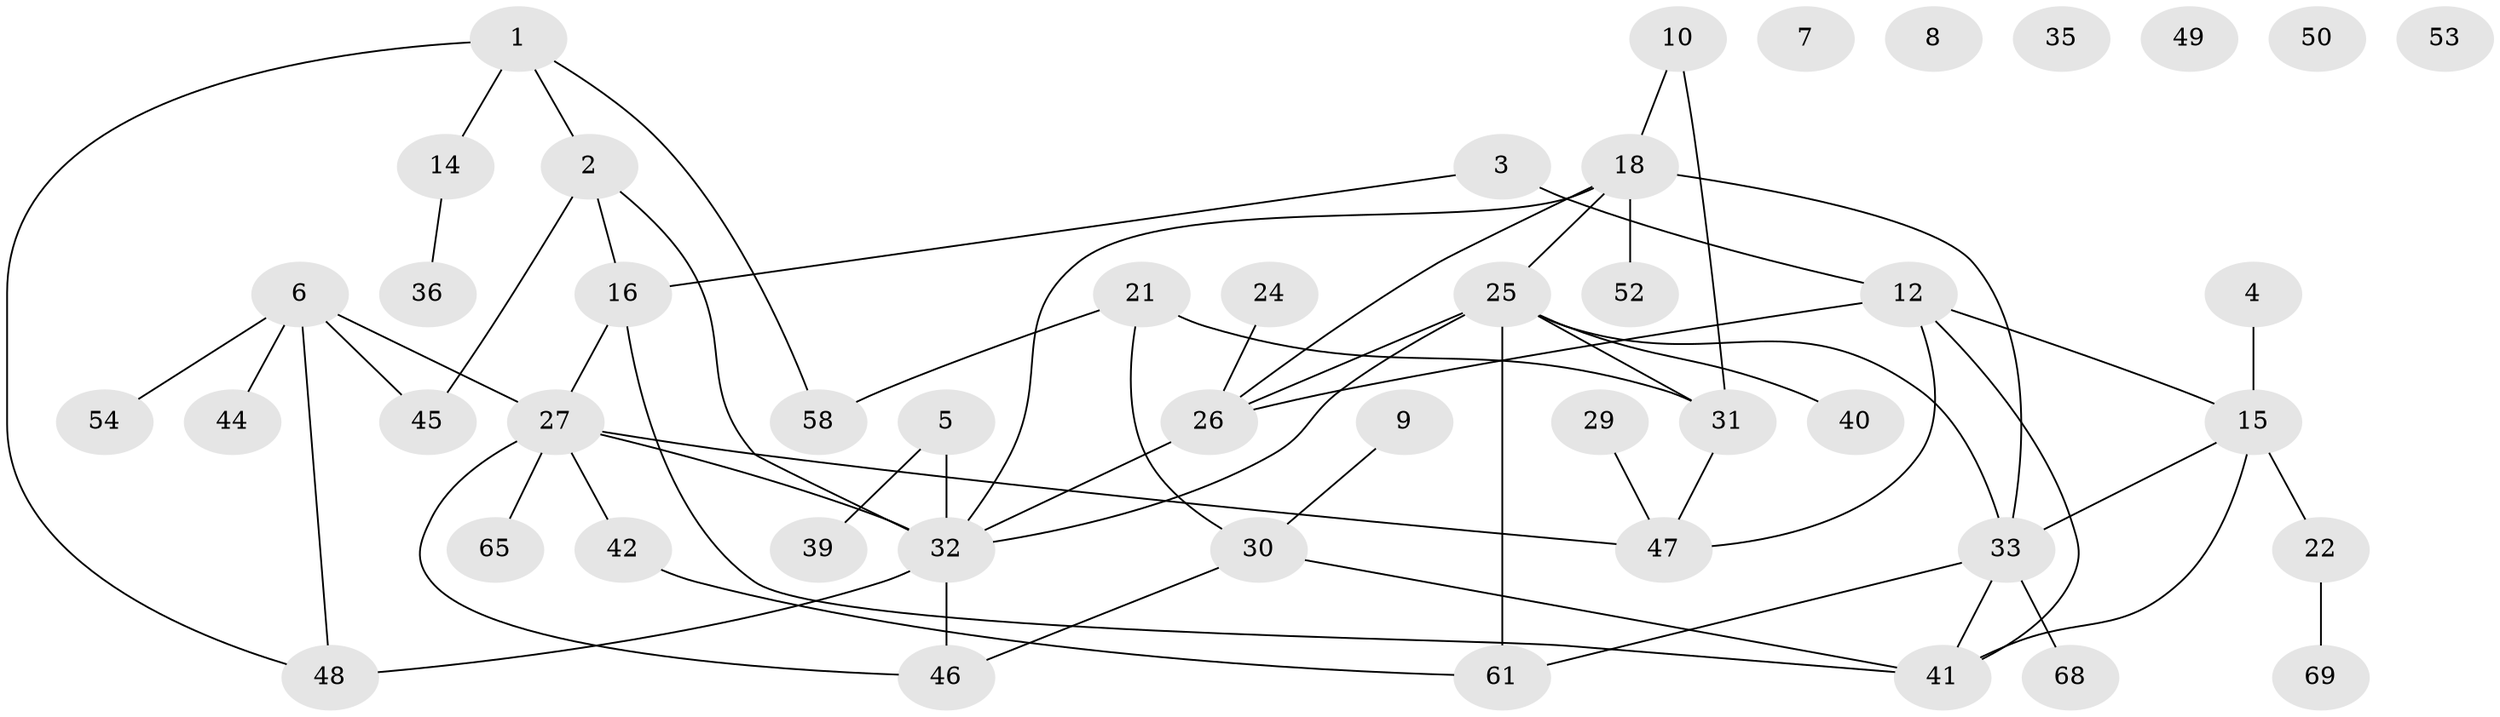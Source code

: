 // original degree distribution, {4: 0.14492753623188406, 3: 0.14492753623188406, 2: 0.2318840579710145, 5: 0.13043478260869565, 1: 0.2898550724637681, 0: 0.043478260869565216, 7: 0.014492753623188406}
// Generated by graph-tools (version 1.1) at 2025/41/03/06/25 10:41:25]
// undirected, 47 vertices, 62 edges
graph export_dot {
graph [start="1"]
  node [color=gray90,style=filled];
  1 [super="+13"];
  2 [super="+51"];
  3 [super="+20"];
  4 [super="+17"];
  5;
  6 [super="+19"];
  7 [super="+11"];
  8;
  9;
  10;
  12 [super="+37"];
  14;
  15;
  16 [super="+28"];
  18 [super="+34"];
  21 [super="+23"];
  22 [super="+67"];
  24;
  25 [super="+56"];
  26 [super="+62"];
  27 [super="+43"];
  29;
  30;
  31 [super="+38"];
  32 [super="+66"];
  33 [super="+60"];
  35;
  36;
  39;
  40;
  41 [super="+63"];
  42;
  44;
  45;
  46 [super="+57"];
  47 [super="+55"];
  48;
  49 [super="+59"];
  50 [super="+64"];
  52;
  53;
  54;
  58;
  61;
  65;
  68;
  69;
  1 -- 14;
  1 -- 48;
  1 -- 58;
  1 -- 2;
  2 -- 45;
  2 -- 32;
  2 -- 16;
  3 -- 12 [weight=2];
  3 -- 16;
  4 -- 15;
  5 -- 32;
  5 -- 39;
  6 -- 27;
  6 -- 45;
  6 -- 48;
  6 -- 54;
  6 -- 44;
  9 -- 30;
  10 -- 18;
  10 -- 31;
  12 -- 41;
  12 -- 15;
  12 -- 26;
  12 -- 47;
  14 -- 36;
  15 -- 33;
  15 -- 22;
  15 -- 41;
  16 -- 27;
  16 -- 41;
  18 -- 25;
  18 -- 32;
  18 -- 33;
  18 -- 26;
  18 -- 52;
  21 -- 31;
  21 -- 58;
  21 -- 30;
  22 -- 69;
  24 -- 26;
  25 -- 31;
  25 -- 61;
  25 -- 32;
  25 -- 33;
  25 -- 40;
  25 -- 26;
  26 -- 32;
  27 -- 42;
  27 -- 32 [weight=2];
  27 -- 65;
  27 -- 46;
  27 -- 47;
  29 -- 47;
  30 -- 41;
  30 -- 46;
  31 -- 47;
  32 -- 46 [weight=2];
  32 -- 48;
  33 -- 68;
  33 -- 41;
  33 -- 61;
  42 -- 61;
}
